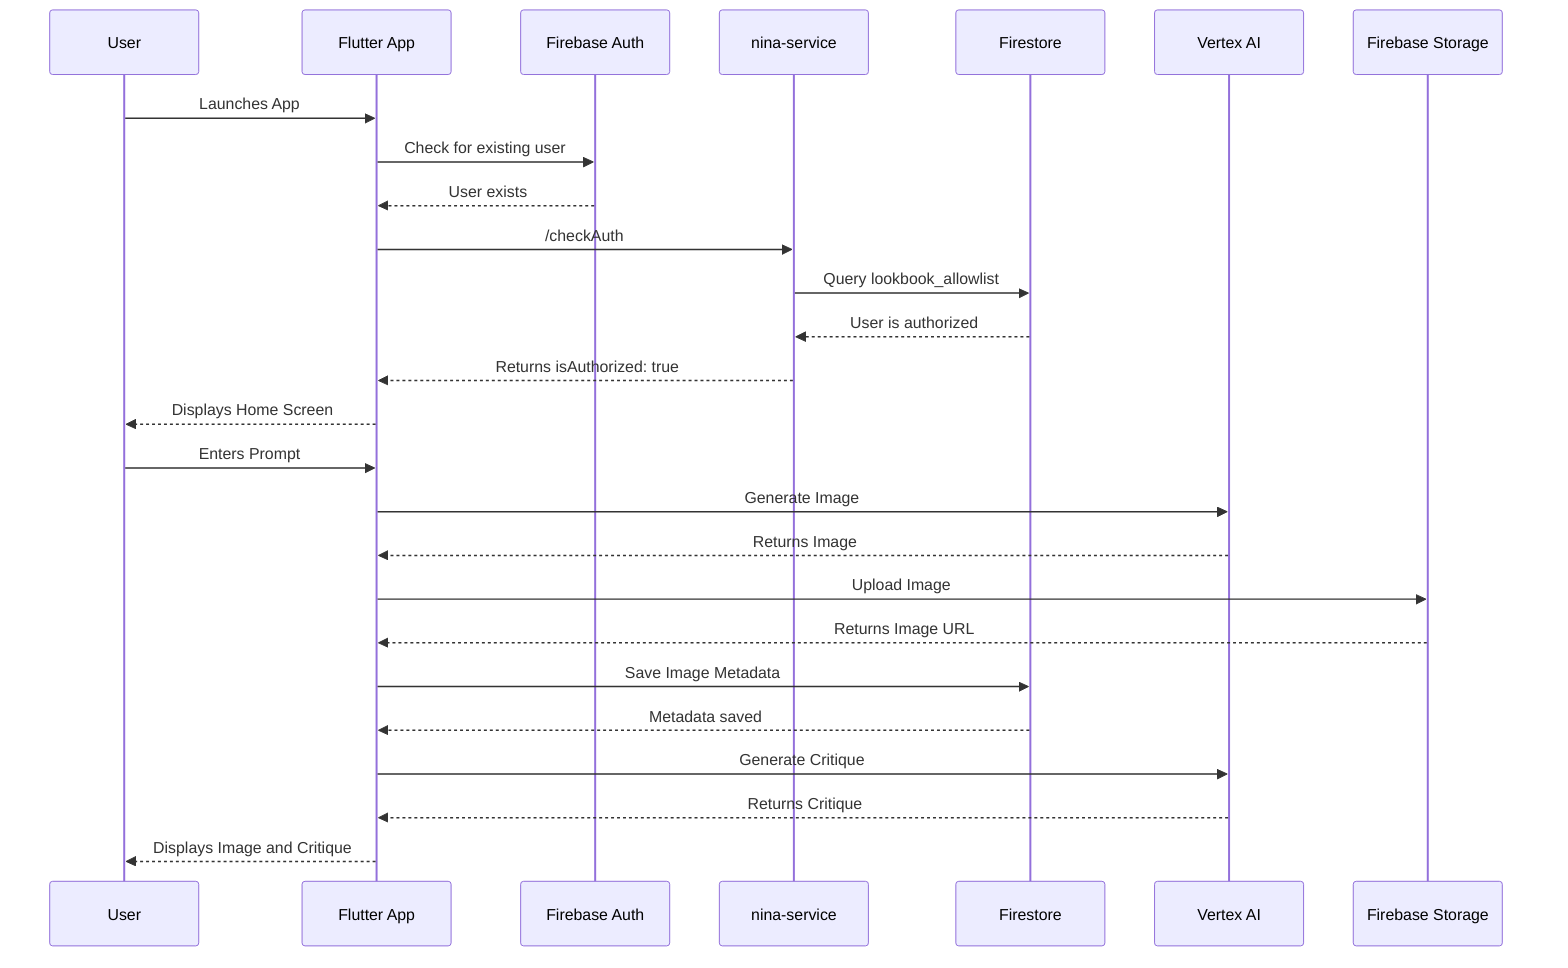 sequenceDiagram
    participant User
    participant FlutterApp as Flutter App
    participant FirebaseAuth as Firebase Auth
    participant NinaService as nina-service
    participant Firestore
    participant VertexAI as Vertex AI
    participant FirebaseStorage as Firebase Storage

    User->>FlutterApp: Launches App
    FlutterApp->>FirebaseAuth: Check for existing user
    FirebaseAuth-->>FlutterApp: User exists
    FlutterApp->>NinaService: /checkAuth
    NinaService->>Firestore: Query lookbook_allowlist
    Firestore-->>NinaService: User is authorized
    NinaService-->>FlutterApp: Returns isAuthorized: true
    FlutterApp-->>User: Displays Home Screen

    User->>FlutterApp: Enters Prompt
    FlutterApp->>VertexAI: Generate Image
    VertexAI-->>FlutterApp: Returns Image
    FlutterApp->>FirebaseStorage: Upload Image
    FirebaseStorage-->>FlutterApp: Returns Image URL
    FlutterApp->>Firestore: Save Image Metadata
    Firestore-->>FlutterApp: Metadata saved
    FlutterApp->>VertexAI: Generate Critique
    VertexAI-->>FlutterApp: Returns Critique
    FlutterApp-->>User: Displays Image and Critique
